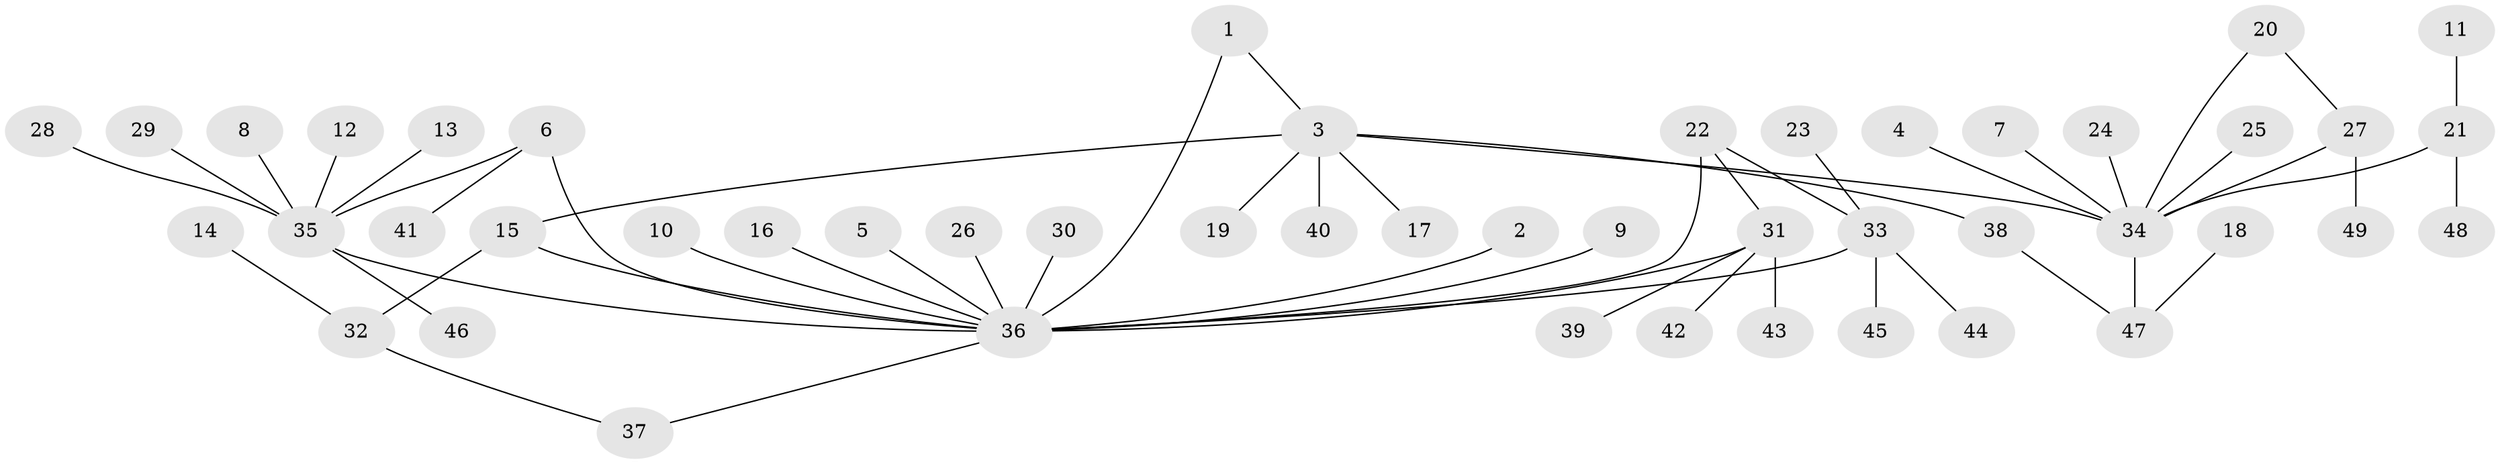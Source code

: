 // original degree distribution, {3: 0.12903225806451613, 1: 0.5376344086021505, 13: 0.010752688172043012, 6: 0.03225806451612903, 2: 0.20430107526881722, 14: 0.010752688172043012, 5: 0.043010752688172046, 7: 0.010752688172043012, 4: 0.021505376344086023}
// Generated by graph-tools (version 1.1) at 2025/26/03/09/25 03:26:09]
// undirected, 49 vertices, 55 edges
graph export_dot {
graph [start="1"]
  node [color=gray90,style=filled];
  1;
  2;
  3;
  4;
  5;
  6;
  7;
  8;
  9;
  10;
  11;
  12;
  13;
  14;
  15;
  16;
  17;
  18;
  19;
  20;
  21;
  22;
  23;
  24;
  25;
  26;
  27;
  28;
  29;
  30;
  31;
  32;
  33;
  34;
  35;
  36;
  37;
  38;
  39;
  40;
  41;
  42;
  43;
  44;
  45;
  46;
  47;
  48;
  49;
  1 -- 3 [weight=1.0];
  1 -- 36 [weight=1.0];
  2 -- 36 [weight=1.0];
  3 -- 15 [weight=1.0];
  3 -- 17 [weight=1.0];
  3 -- 19 [weight=1.0];
  3 -- 34 [weight=1.0];
  3 -- 38 [weight=1.0];
  3 -- 40 [weight=1.0];
  4 -- 34 [weight=1.0];
  5 -- 36 [weight=1.0];
  6 -- 35 [weight=1.0];
  6 -- 36 [weight=1.0];
  6 -- 41 [weight=1.0];
  7 -- 34 [weight=1.0];
  8 -- 35 [weight=1.0];
  9 -- 36 [weight=1.0];
  10 -- 36 [weight=1.0];
  11 -- 21 [weight=1.0];
  12 -- 35 [weight=1.0];
  13 -- 35 [weight=1.0];
  14 -- 32 [weight=1.0];
  15 -- 32 [weight=1.0];
  15 -- 36 [weight=1.0];
  16 -- 36 [weight=1.0];
  18 -- 47 [weight=1.0];
  20 -- 27 [weight=1.0];
  20 -- 34 [weight=1.0];
  21 -- 34 [weight=1.0];
  21 -- 48 [weight=1.0];
  22 -- 31 [weight=1.0];
  22 -- 33 [weight=1.0];
  22 -- 36 [weight=2.0];
  23 -- 33 [weight=1.0];
  24 -- 34 [weight=1.0];
  25 -- 34 [weight=1.0];
  26 -- 36 [weight=1.0];
  27 -- 34 [weight=2.0];
  27 -- 49 [weight=1.0];
  28 -- 35 [weight=1.0];
  29 -- 35 [weight=1.0];
  30 -- 36 [weight=1.0];
  31 -- 36 [weight=1.0];
  31 -- 39 [weight=1.0];
  31 -- 42 [weight=1.0];
  31 -- 43 [weight=1.0];
  32 -- 37 [weight=1.0];
  33 -- 36 [weight=1.0];
  33 -- 44 [weight=1.0];
  33 -- 45 [weight=1.0];
  34 -- 47 [weight=2.0];
  35 -- 36 [weight=1.0];
  35 -- 46 [weight=1.0];
  36 -- 37 [weight=1.0];
  38 -- 47 [weight=1.0];
}
